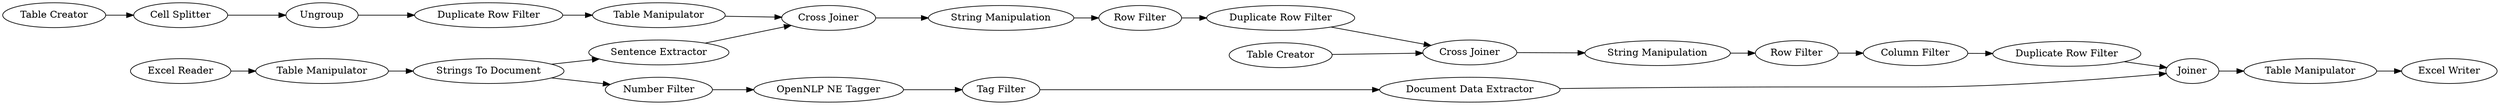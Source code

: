 digraph {
	41 -> 42
	20 -> 21
	7 -> 8
	43 -> 32
	13 -> 14
	31 -> 47
	31 -> 43
	16 -> 41
	42 -> 18
	46 -> 41
	12 -> 13
	27 -> 7
	14 -> 15
	1 -> 2
	11 -> 12
	15 -> 16
	44 -> 12
	10 -> 44
	33 -> 46
	32 -> 33
	47 -> 7
	8 -> 10
	19 -> 20
	21 -> 27
	2 -> 31
	5 -> 19
	27 [label="Table Manipulator"]
	7 [label="Cross Joiner"]
	21 [label="Duplicate Row Filter"]
	18 [label="Excel Writer"]
	8 [label="String Manipulation"]
	19 [label="Cell Splitter"]
	41 [label=Joiner]
	31 [label="Strings To Document"]
	15 [label="Column Filter"]
	10 [label="Row Filter"]
	12 [label="Cross Joiner"]
	16 [label="Duplicate Row Filter"]
	1 [label="Excel Reader"]
	42 [label="Table Manipulator"]
	11 [label="Table Creator"]
	47 [label="Sentence Extractor"]
	14 [label="Row Filter"]
	5 [label="Table Creator"]
	13 [label="String Manipulation"]
	20 [label=Ungroup]
	44 [label="Duplicate Row Filter"]
	43 [label="Number Filter"]
	46 [label="Document Data Extractor"]
	33 [label="Tag Filter"]
	32 [label="OpenNLP NE Tagger"]
	2 [label="Table Manipulator"]
	rankdir=LR
}
